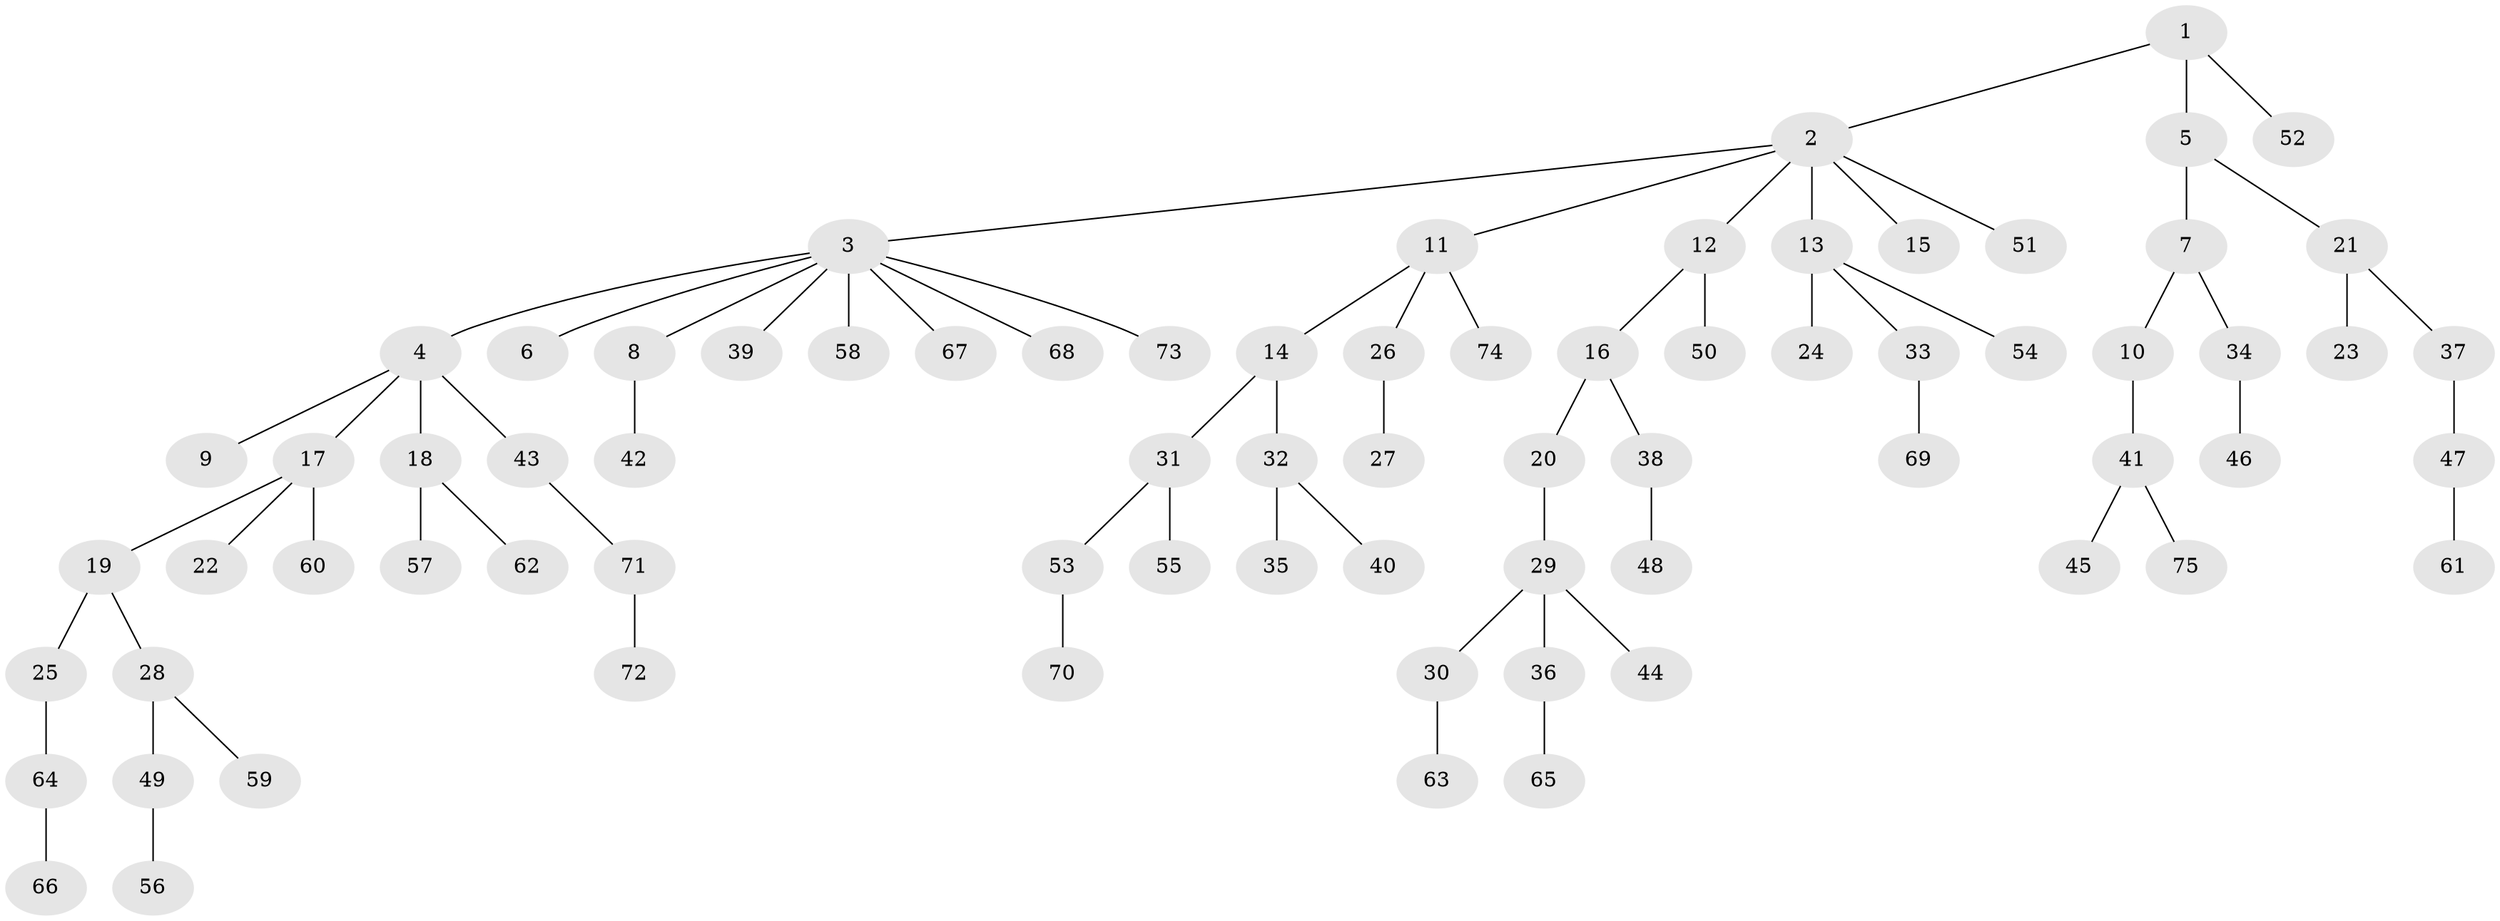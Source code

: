 // Generated by graph-tools (version 1.1) at 2025/11/02/27/25 16:11:28]
// undirected, 75 vertices, 74 edges
graph export_dot {
graph [start="1"]
  node [color=gray90,style=filled];
  1;
  2;
  3;
  4;
  5;
  6;
  7;
  8;
  9;
  10;
  11;
  12;
  13;
  14;
  15;
  16;
  17;
  18;
  19;
  20;
  21;
  22;
  23;
  24;
  25;
  26;
  27;
  28;
  29;
  30;
  31;
  32;
  33;
  34;
  35;
  36;
  37;
  38;
  39;
  40;
  41;
  42;
  43;
  44;
  45;
  46;
  47;
  48;
  49;
  50;
  51;
  52;
  53;
  54;
  55;
  56;
  57;
  58;
  59;
  60;
  61;
  62;
  63;
  64;
  65;
  66;
  67;
  68;
  69;
  70;
  71;
  72;
  73;
  74;
  75;
  1 -- 2;
  1 -- 5;
  1 -- 52;
  2 -- 3;
  2 -- 11;
  2 -- 12;
  2 -- 13;
  2 -- 15;
  2 -- 51;
  3 -- 4;
  3 -- 6;
  3 -- 8;
  3 -- 39;
  3 -- 58;
  3 -- 67;
  3 -- 68;
  3 -- 73;
  4 -- 9;
  4 -- 17;
  4 -- 18;
  4 -- 43;
  5 -- 7;
  5 -- 21;
  7 -- 10;
  7 -- 34;
  8 -- 42;
  10 -- 41;
  11 -- 14;
  11 -- 26;
  11 -- 74;
  12 -- 16;
  12 -- 50;
  13 -- 24;
  13 -- 33;
  13 -- 54;
  14 -- 31;
  14 -- 32;
  16 -- 20;
  16 -- 38;
  17 -- 19;
  17 -- 22;
  17 -- 60;
  18 -- 57;
  18 -- 62;
  19 -- 25;
  19 -- 28;
  20 -- 29;
  21 -- 23;
  21 -- 37;
  25 -- 64;
  26 -- 27;
  28 -- 49;
  28 -- 59;
  29 -- 30;
  29 -- 36;
  29 -- 44;
  30 -- 63;
  31 -- 53;
  31 -- 55;
  32 -- 35;
  32 -- 40;
  33 -- 69;
  34 -- 46;
  36 -- 65;
  37 -- 47;
  38 -- 48;
  41 -- 45;
  41 -- 75;
  43 -- 71;
  47 -- 61;
  49 -- 56;
  53 -- 70;
  64 -- 66;
  71 -- 72;
}
